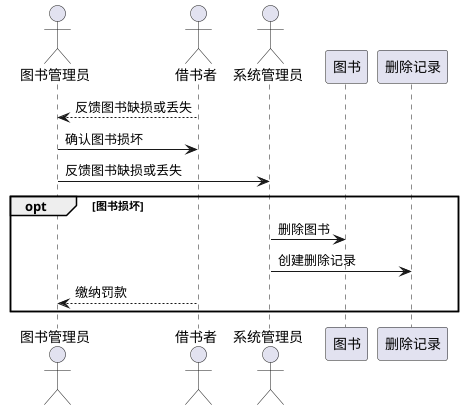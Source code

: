 @startuml
actor 图书管理员
actor 借书者
actor 系统管理员
借书者-->图书管理员:反馈图书缺损或丢失
图书管理员->借书者:确认图书损坏
图书管理员->系统管理员:反馈图书缺损或丢失
opt 图书损坏
系统管理员->图书:删除图书
系统管理员->删除记录:创建删除记录
借书者-->图书管理员:缴纳罚款
end
@enduml